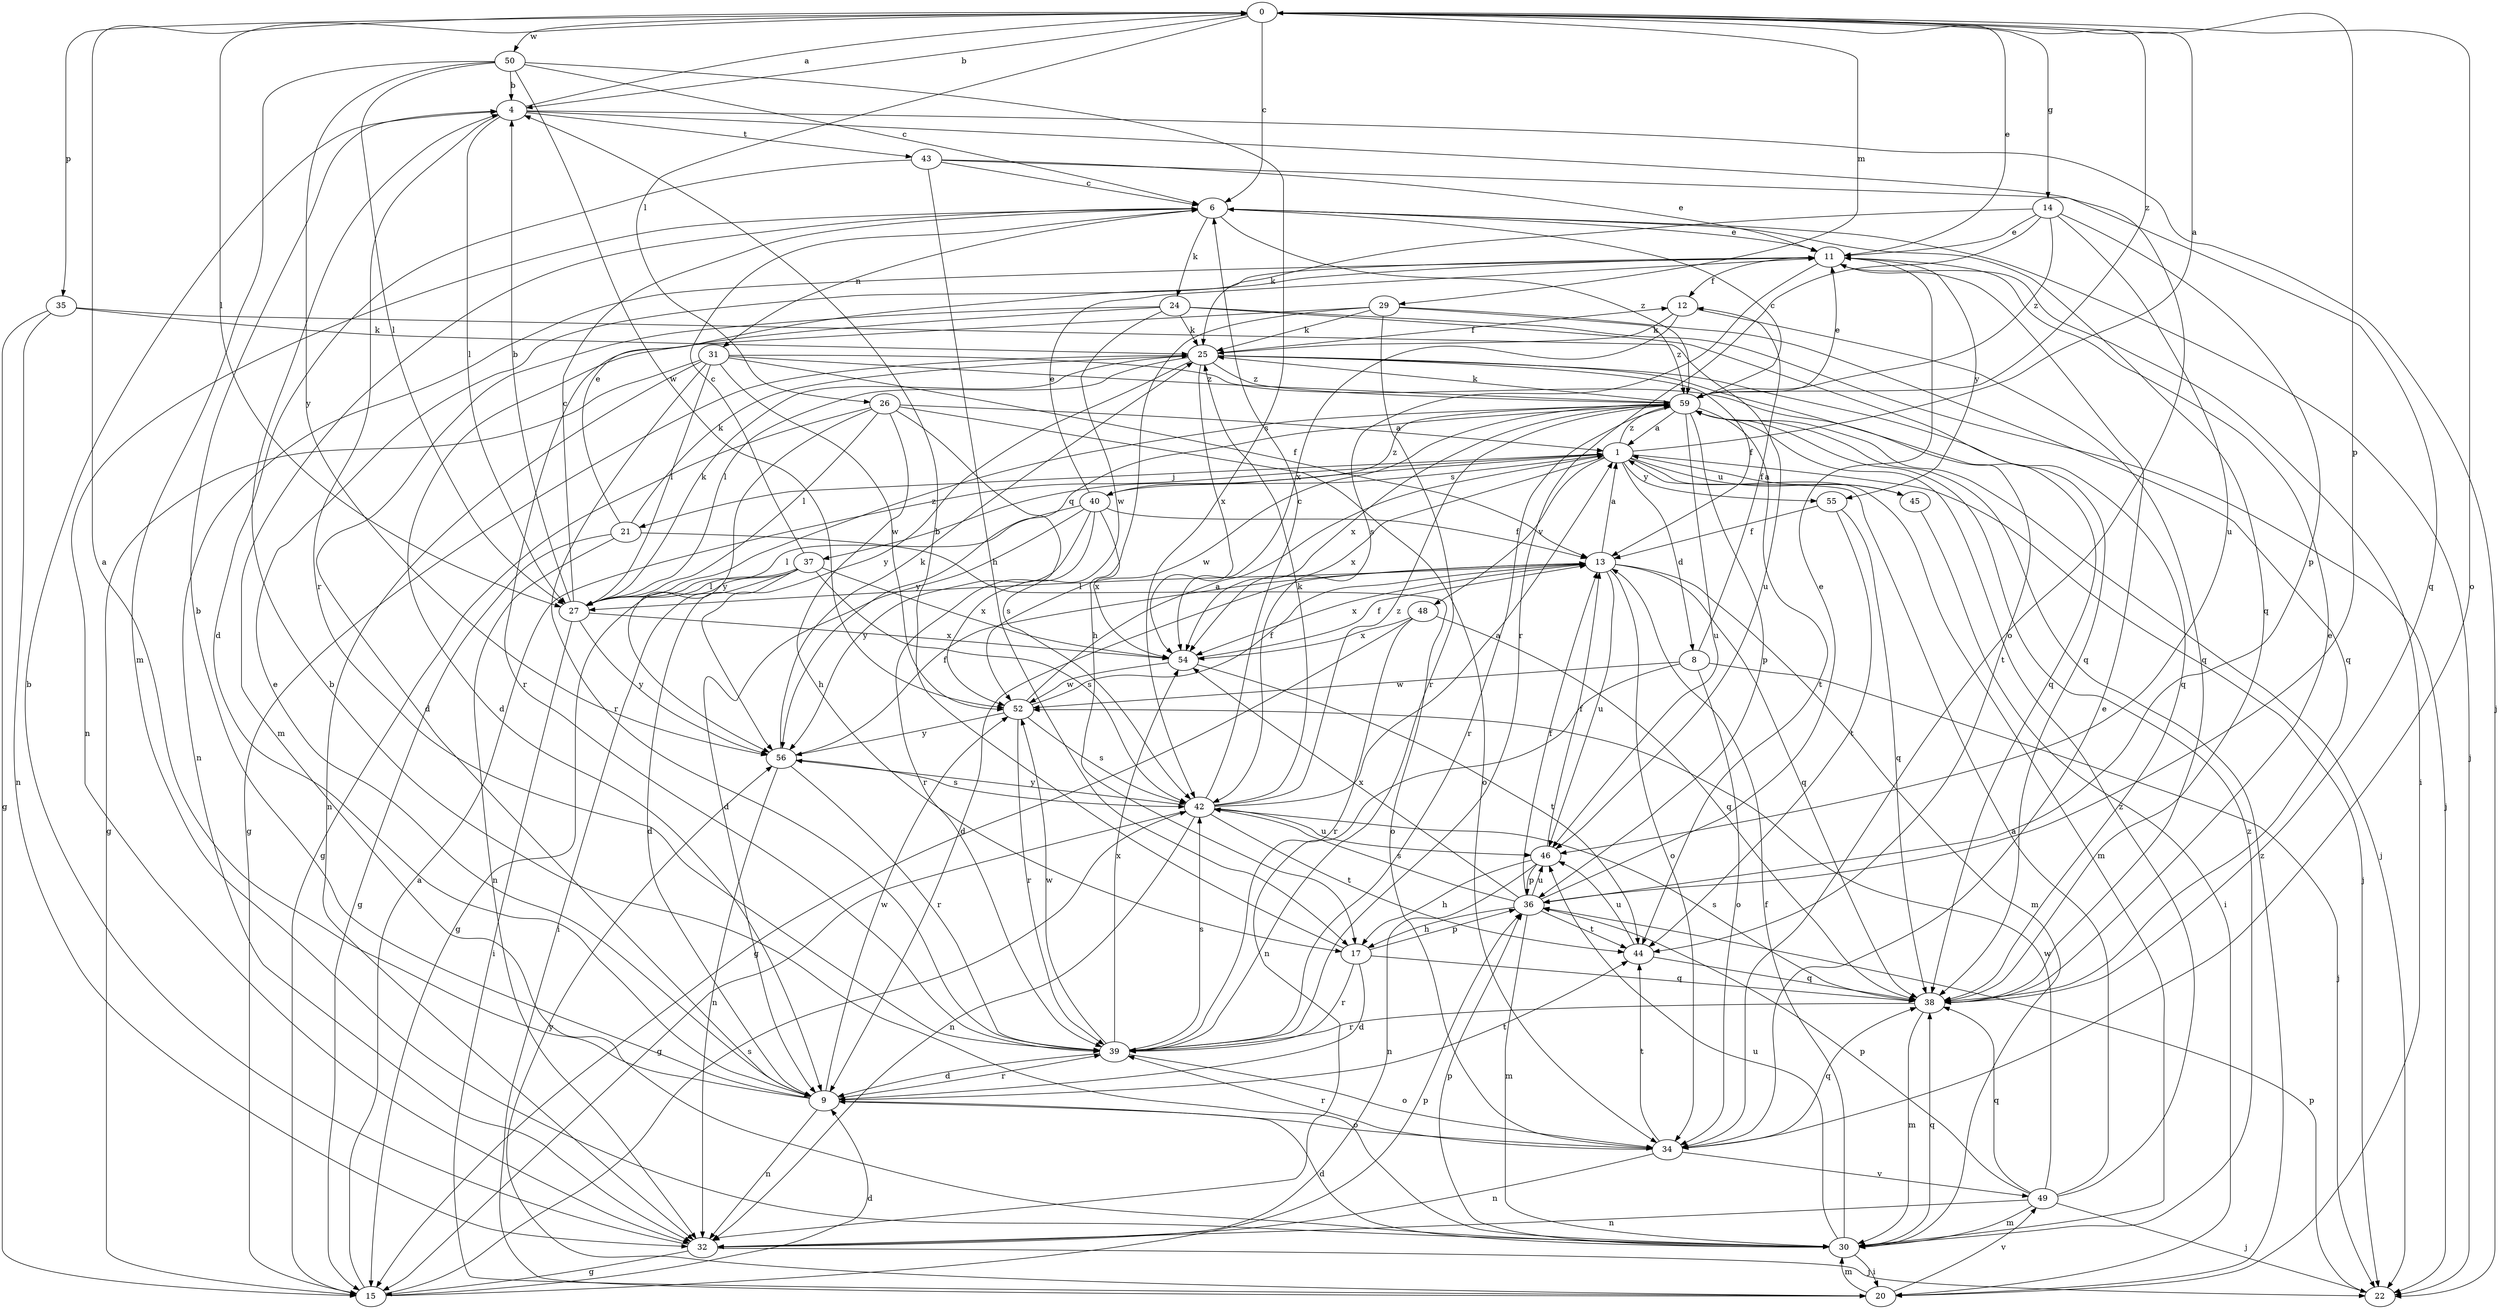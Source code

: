 strict digraph  {
0;
1;
4;
6;
8;
9;
11;
12;
13;
14;
15;
17;
20;
21;
22;
24;
25;
26;
27;
29;
30;
31;
32;
34;
35;
36;
37;
38;
39;
40;
42;
43;
44;
45;
46;
48;
49;
50;
52;
54;
55;
56;
59;
0 -> 4  [label=b];
0 -> 6  [label=c];
0 -> 11  [label=e];
0 -> 14  [label=g];
0 -> 26  [label=l];
0 -> 27  [label=l];
0 -> 29  [label=m];
0 -> 34  [label=o];
0 -> 35  [label=p];
0 -> 36  [label=p];
0 -> 50  [label=w];
0 -> 59  [label=z];
1 -> 0  [label=a];
1 -> 8  [label=d];
1 -> 21  [label=j];
1 -> 22  [label=j];
1 -> 30  [label=m];
1 -> 37  [label=q];
1 -> 40  [label=s];
1 -> 45  [label=u];
1 -> 48  [label=v];
1 -> 54  [label=x];
1 -> 55  [label=y];
1 -> 59  [label=z];
4 -> 0  [label=a];
4 -> 22  [label=j];
4 -> 27  [label=l];
4 -> 34  [label=o];
4 -> 39  [label=r];
4 -> 43  [label=t];
6 -> 11  [label=e];
6 -> 22  [label=j];
6 -> 24  [label=k];
6 -> 30  [label=m];
6 -> 31  [label=n];
6 -> 32  [label=n];
6 -> 38  [label=q];
6 -> 59  [label=z];
8 -> 12  [label=f];
8 -> 22  [label=j];
8 -> 32  [label=n];
8 -> 34  [label=o];
8 -> 52  [label=w];
9 -> 0  [label=a];
9 -> 4  [label=b];
9 -> 11  [label=e];
9 -> 32  [label=n];
9 -> 34  [label=o];
9 -> 39  [label=r];
9 -> 44  [label=t];
9 -> 52  [label=w];
11 -> 12  [label=f];
11 -> 20  [label=i];
11 -> 32  [label=n];
11 -> 42  [label=s];
11 -> 55  [label=y];
12 -> 25  [label=k];
12 -> 38  [label=q];
12 -> 54  [label=x];
13 -> 1  [label=a];
13 -> 9  [label=d];
13 -> 27  [label=l];
13 -> 30  [label=m];
13 -> 34  [label=o];
13 -> 38  [label=q];
13 -> 46  [label=u];
13 -> 54  [label=x];
14 -> 11  [label=e];
14 -> 25  [label=k];
14 -> 36  [label=p];
14 -> 39  [label=r];
14 -> 46  [label=u];
14 -> 59  [label=z];
15 -> 1  [label=a];
15 -> 9  [label=d];
15 -> 36  [label=p];
15 -> 42  [label=s];
17 -> 4  [label=b];
17 -> 9  [label=d];
17 -> 36  [label=p];
17 -> 38  [label=q];
17 -> 39  [label=r];
20 -> 30  [label=m];
20 -> 49  [label=v];
20 -> 56  [label=y];
20 -> 59  [label=z];
21 -> 11  [label=e];
21 -> 15  [label=g];
21 -> 25  [label=k];
21 -> 32  [label=n];
21 -> 34  [label=o];
22 -> 36  [label=p];
24 -> 9  [label=d];
24 -> 22  [label=j];
24 -> 25  [label=k];
24 -> 38  [label=q];
24 -> 39  [label=r];
24 -> 52  [label=w];
25 -> 12  [label=f];
25 -> 13  [label=f];
25 -> 15  [label=g];
25 -> 27  [label=l];
25 -> 38  [label=q];
25 -> 44  [label=t];
25 -> 54  [label=x];
25 -> 56  [label=y];
25 -> 59  [label=z];
26 -> 1  [label=a];
26 -> 15  [label=g];
26 -> 17  [label=h];
26 -> 27  [label=l];
26 -> 34  [label=o];
26 -> 42  [label=s];
26 -> 56  [label=y];
27 -> 4  [label=b];
27 -> 6  [label=c];
27 -> 20  [label=i];
27 -> 25  [label=k];
27 -> 54  [label=x];
27 -> 56  [label=y];
27 -> 59  [label=z];
29 -> 9  [label=d];
29 -> 17  [label=h];
29 -> 25  [label=k];
29 -> 38  [label=q];
29 -> 39  [label=r];
29 -> 59  [label=z];
30 -> 4  [label=b];
30 -> 9  [label=d];
30 -> 13  [label=f];
30 -> 20  [label=i];
30 -> 36  [label=p];
30 -> 38  [label=q];
30 -> 46  [label=u];
30 -> 59  [label=z];
31 -> 13  [label=f];
31 -> 15  [label=g];
31 -> 27  [label=l];
31 -> 32  [label=n];
31 -> 38  [label=q];
31 -> 39  [label=r];
31 -> 52  [label=w];
31 -> 59  [label=z];
32 -> 4  [label=b];
32 -> 15  [label=g];
32 -> 22  [label=j];
34 -> 11  [label=e];
34 -> 32  [label=n];
34 -> 38  [label=q];
34 -> 39  [label=r];
34 -> 44  [label=t];
34 -> 49  [label=v];
35 -> 15  [label=g];
35 -> 25  [label=k];
35 -> 32  [label=n];
35 -> 46  [label=u];
36 -> 11  [label=e];
36 -> 13  [label=f];
36 -> 17  [label=h];
36 -> 30  [label=m];
36 -> 42  [label=s];
36 -> 44  [label=t];
36 -> 46  [label=u];
36 -> 54  [label=x];
37 -> 6  [label=c];
37 -> 9  [label=d];
37 -> 15  [label=g];
37 -> 20  [label=i];
37 -> 27  [label=l];
37 -> 42  [label=s];
37 -> 54  [label=x];
38 -> 11  [label=e];
38 -> 30  [label=m];
38 -> 39  [label=r];
38 -> 42  [label=s];
39 -> 9  [label=d];
39 -> 34  [label=o];
39 -> 42  [label=s];
39 -> 52  [label=w];
39 -> 54  [label=x];
40 -> 9  [label=d];
40 -> 11  [label=e];
40 -> 13  [label=f];
40 -> 27  [label=l];
40 -> 39  [label=r];
40 -> 54  [label=x];
40 -> 56  [label=y];
40 -> 59  [label=z];
42 -> 1  [label=a];
42 -> 6  [label=c];
42 -> 15  [label=g];
42 -> 25  [label=k];
42 -> 32  [label=n];
42 -> 44  [label=t];
42 -> 46  [label=u];
42 -> 56  [label=y];
42 -> 59  [label=z];
43 -> 6  [label=c];
43 -> 9  [label=d];
43 -> 11  [label=e];
43 -> 17  [label=h];
43 -> 38  [label=q];
44 -> 38  [label=q];
44 -> 46  [label=u];
45 -> 1  [label=a];
45 -> 20  [label=i];
46 -> 13  [label=f];
46 -> 17  [label=h];
46 -> 32  [label=n];
46 -> 36  [label=p];
48 -> 15  [label=g];
48 -> 38  [label=q];
48 -> 39  [label=r];
48 -> 54  [label=x];
49 -> 1  [label=a];
49 -> 22  [label=j];
49 -> 30  [label=m];
49 -> 32  [label=n];
49 -> 36  [label=p];
49 -> 38  [label=q];
49 -> 52  [label=w];
49 -> 59  [label=z];
50 -> 4  [label=b];
50 -> 6  [label=c];
50 -> 27  [label=l];
50 -> 30  [label=m];
50 -> 42  [label=s];
50 -> 52  [label=w];
50 -> 56  [label=y];
52 -> 1  [label=a];
52 -> 13  [label=f];
52 -> 39  [label=r];
52 -> 42  [label=s];
52 -> 56  [label=y];
54 -> 13  [label=f];
54 -> 44  [label=t];
54 -> 52  [label=w];
55 -> 13  [label=f];
55 -> 38  [label=q];
55 -> 44  [label=t];
56 -> 13  [label=f];
56 -> 25  [label=k];
56 -> 32  [label=n];
56 -> 39  [label=r];
56 -> 42  [label=s];
59 -> 1  [label=a];
59 -> 6  [label=c];
59 -> 11  [label=e];
59 -> 22  [label=j];
59 -> 25  [label=k];
59 -> 36  [label=p];
59 -> 39  [label=r];
59 -> 44  [label=t];
59 -> 46  [label=u];
59 -> 52  [label=w];
59 -> 54  [label=x];
59 -> 56  [label=y];
}
